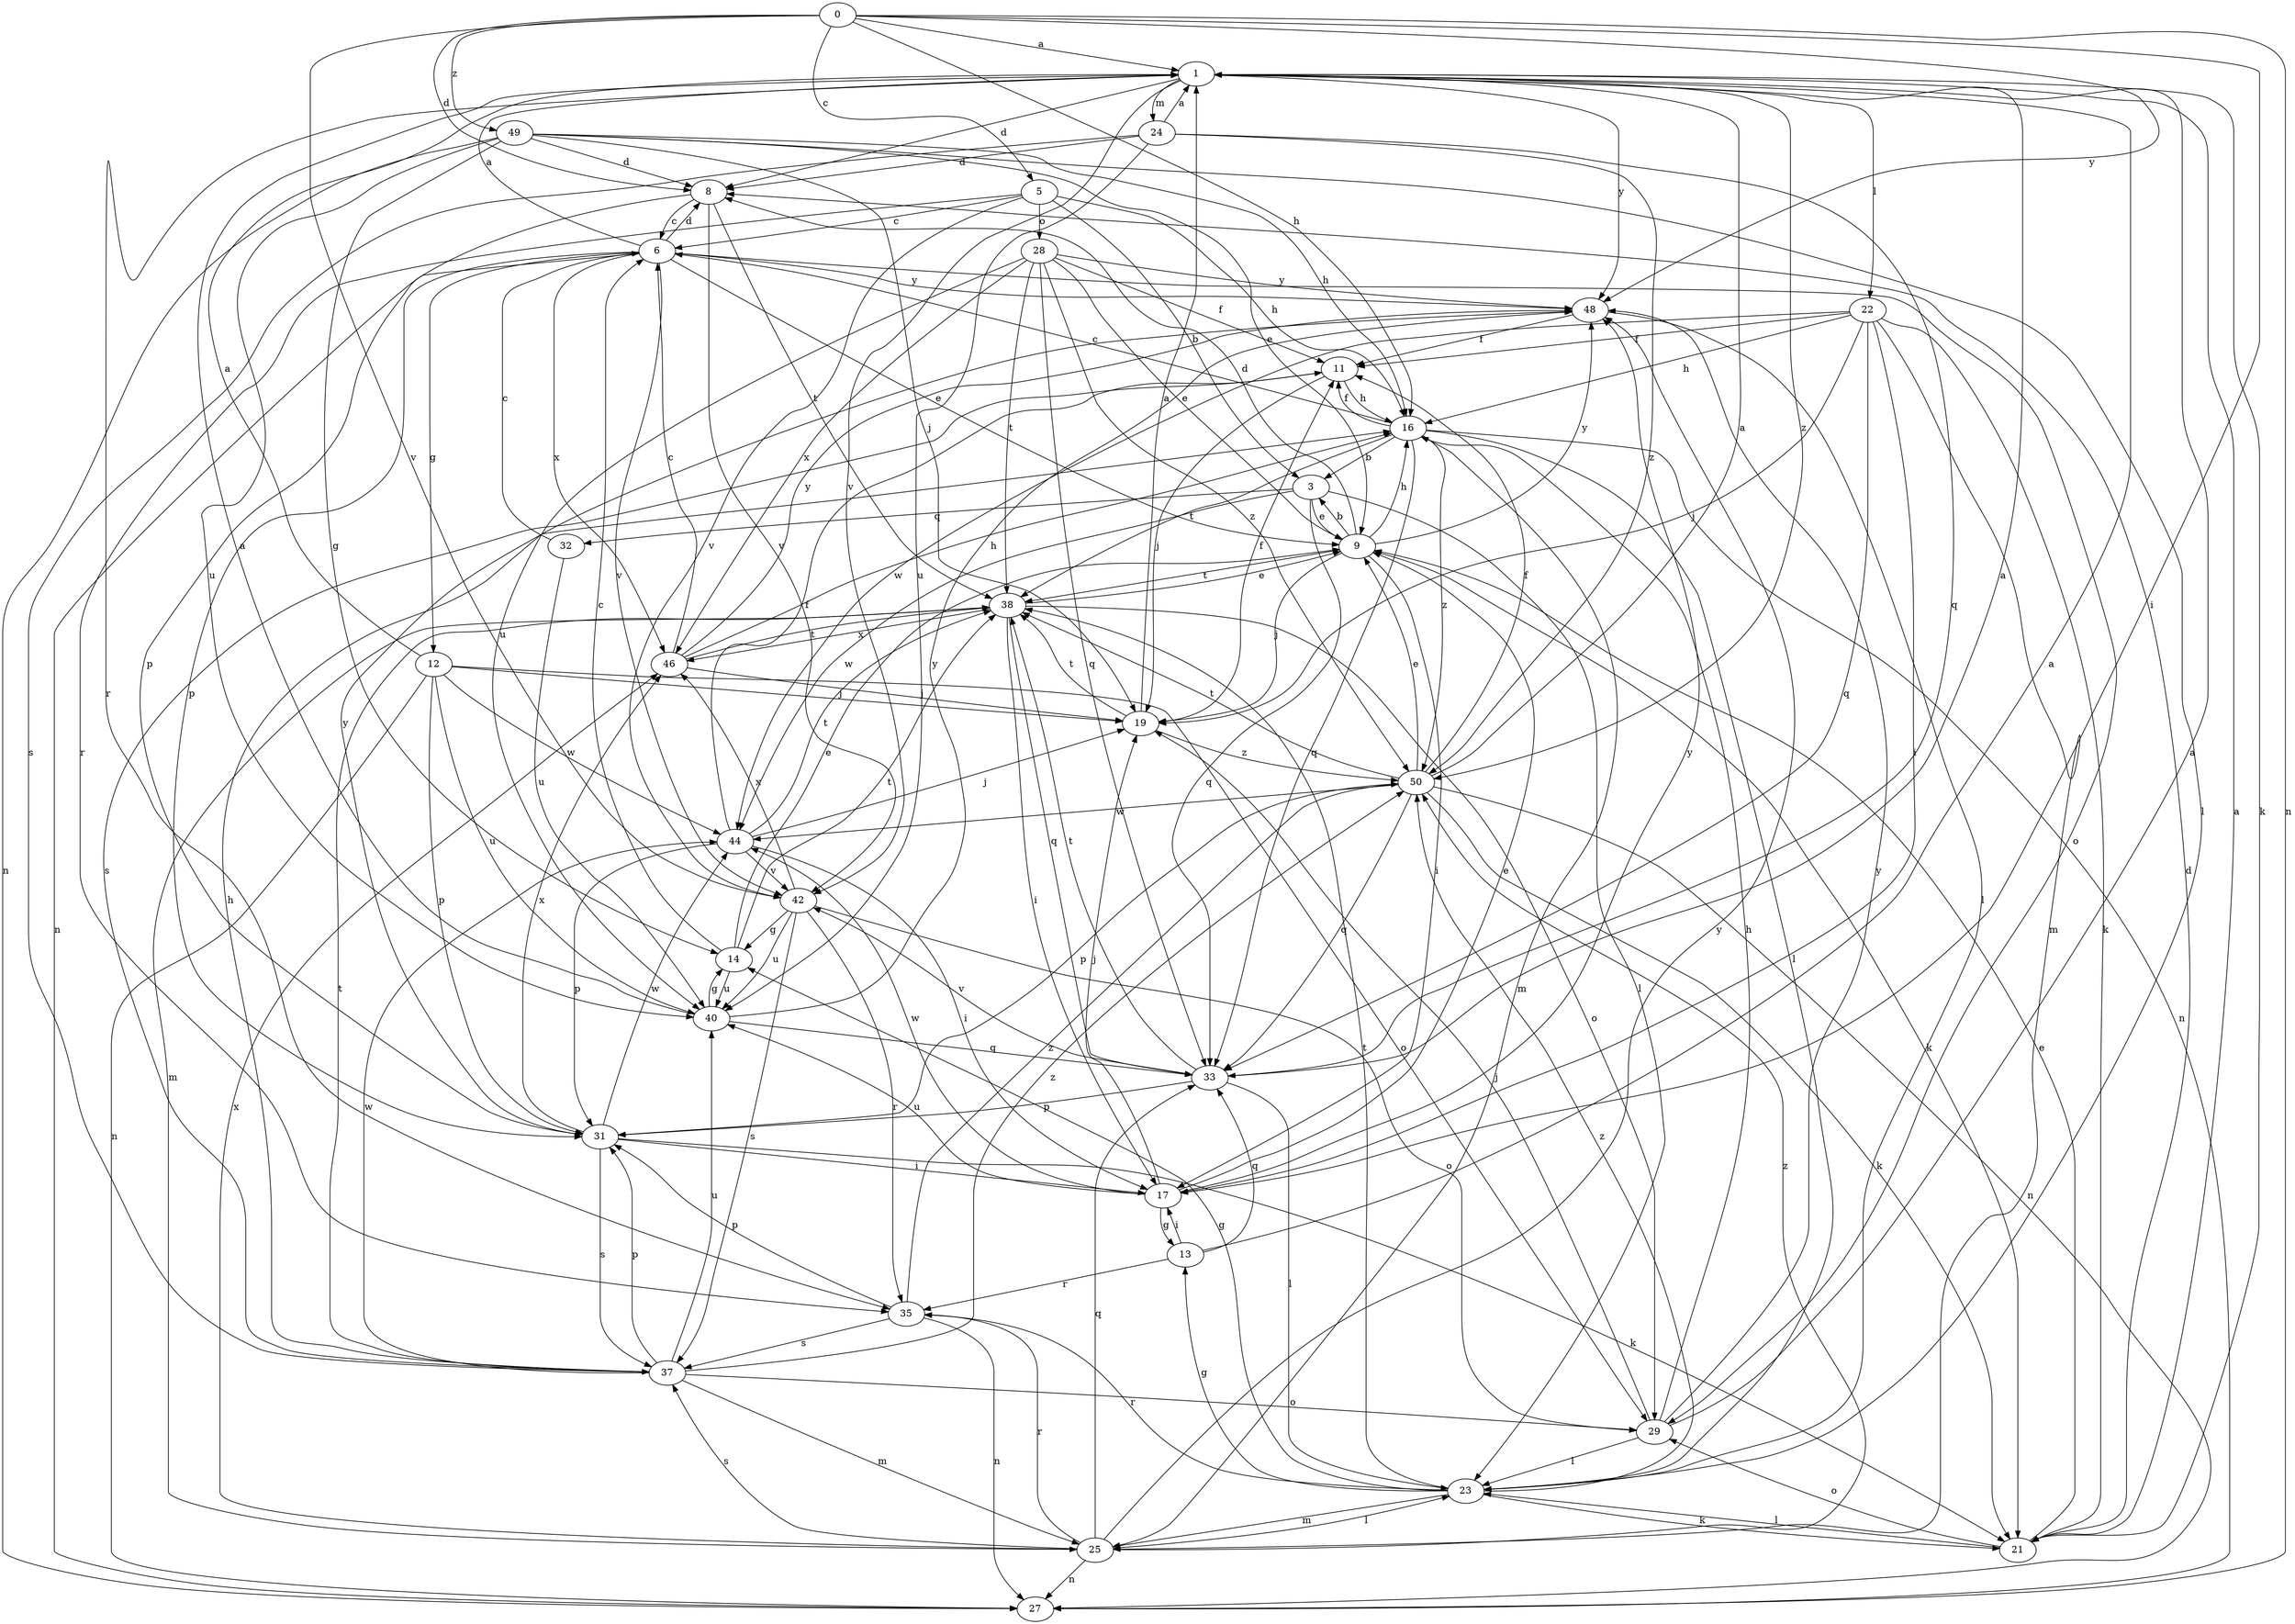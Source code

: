 strict digraph  {
0;
1;
3;
5;
6;
8;
9;
11;
12;
13;
14;
16;
17;
19;
21;
22;
23;
24;
25;
27;
28;
29;
31;
32;
33;
35;
37;
38;
40;
42;
44;
46;
48;
49;
50;
0 -> 1  [label=a];
0 -> 5  [label=c];
0 -> 8  [label=d];
0 -> 16  [label=h];
0 -> 17  [label=i];
0 -> 27  [label=n];
0 -> 42  [label=v];
0 -> 48  [label=y];
0 -> 49  [label=z];
1 -> 8  [label=d];
1 -> 21  [label=k];
1 -> 22  [label=l];
1 -> 24  [label=m];
1 -> 35  [label=r];
1 -> 42  [label=v];
1 -> 48  [label=y];
1 -> 50  [label=z];
3 -> 9  [label=e];
3 -> 23  [label=l];
3 -> 32  [label=q];
3 -> 33  [label=q];
3 -> 44  [label=w];
5 -> 3  [label=b];
5 -> 6  [label=c];
5 -> 16  [label=h];
5 -> 28  [label=o];
5 -> 35  [label=r];
5 -> 42  [label=v];
6 -> 1  [label=a];
6 -> 8  [label=d];
6 -> 9  [label=e];
6 -> 12  [label=g];
6 -> 27  [label=n];
6 -> 29  [label=o];
6 -> 31  [label=p];
6 -> 42  [label=v];
6 -> 46  [label=x];
6 -> 48  [label=y];
8 -> 6  [label=c];
8 -> 31  [label=p];
8 -> 38  [label=t];
8 -> 42  [label=v];
9 -> 3  [label=b];
9 -> 8  [label=d];
9 -> 16  [label=h];
9 -> 17  [label=i];
9 -> 19  [label=j];
9 -> 21  [label=k];
9 -> 38  [label=t];
9 -> 48  [label=y];
11 -> 16  [label=h];
11 -> 19  [label=j];
11 -> 37  [label=s];
12 -> 1  [label=a];
12 -> 19  [label=j];
12 -> 27  [label=n];
12 -> 29  [label=o];
12 -> 31  [label=p];
12 -> 40  [label=u];
12 -> 44  [label=w];
13 -> 1  [label=a];
13 -> 17  [label=i];
13 -> 33  [label=q];
13 -> 35  [label=r];
14 -> 6  [label=c];
14 -> 9  [label=e];
14 -> 38  [label=t];
14 -> 40  [label=u];
16 -> 3  [label=b];
16 -> 6  [label=c];
16 -> 11  [label=f];
16 -> 23  [label=l];
16 -> 25  [label=m];
16 -> 27  [label=n];
16 -> 33  [label=q];
16 -> 38  [label=t];
16 -> 50  [label=z];
17 -> 9  [label=e];
17 -> 13  [label=g];
17 -> 19  [label=j];
17 -> 40  [label=u];
17 -> 44  [label=w];
17 -> 48  [label=y];
19 -> 1  [label=a];
19 -> 11  [label=f];
19 -> 38  [label=t];
19 -> 50  [label=z];
21 -> 1  [label=a];
21 -> 8  [label=d];
21 -> 9  [label=e];
21 -> 23  [label=l];
21 -> 29  [label=o];
22 -> 11  [label=f];
22 -> 16  [label=h];
22 -> 17  [label=i];
22 -> 19  [label=j];
22 -> 21  [label=k];
22 -> 25  [label=m];
22 -> 33  [label=q];
22 -> 44  [label=w];
23 -> 13  [label=g];
23 -> 14  [label=g];
23 -> 21  [label=k];
23 -> 25  [label=m];
23 -> 35  [label=r];
23 -> 38  [label=t];
23 -> 50  [label=z];
24 -> 1  [label=a];
24 -> 8  [label=d];
24 -> 33  [label=q];
24 -> 37  [label=s];
24 -> 40  [label=u];
24 -> 50  [label=z];
25 -> 23  [label=l];
25 -> 27  [label=n];
25 -> 33  [label=q];
25 -> 35  [label=r];
25 -> 37  [label=s];
25 -> 46  [label=x];
25 -> 48  [label=y];
25 -> 50  [label=z];
28 -> 9  [label=e];
28 -> 11  [label=f];
28 -> 33  [label=q];
28 -> 38  [label=t];
28 -> 40  [label=u];
28 -> 46  [label=x];
28 -> 48  [label=y];
28 -> 50  [label=z];
29 -> 1  [label=a];
29 -> 16  [label=h];
29 -> 19  [label=j];
29 -> 23  [label=l];
29 -> 48  [label=y];
31 -> 17  [label=i];
31 -> 21  [label=k];
31 -> 37  [label=s];
31 -> 44  [label=w];
31 -> 46  [label=x];
31 -> 48  [label=y];
32 -> 6  [label=c];
32 -> 40  [label=u];
33 -> 1  [label=a];
33 -> 23  [label=l];
33 -> 31  [label=p];
33 -> 38  [label=t];
33 -> 42  [label=v];
35 -> 27  [label=n];
35 -> 31  [label=p];
35 -> 37  [label=s];
35 -> 50  [label=z];
37 -> 16  [label=h];
37 -> 25  [label=m];
37 -> 29  [label=o];
37 -> 31  [label=p];
37 -> 38  [label=t];
37 -> 40  [label=u];
37 -> 44  [label=w];
37 -> 50  [label=z];
38 -> 9  [label=e];
38 -> 17  [label=i];
38 -> 25  [label=m];
38 -> 29  [label=o];
38 -> 33  [label=q];
38 -> 46  [label=x];
40 -> 1  [label=a];
40 -> 14  [label=g];
40 -> 33  [label=q];
40 -> 48  [label=y];
42 -> 14  [label=g];
42 -> 29  [label=o];
42 -> 35  [label=r];
42 -> 37  [label=s];
42 -> 40  [label=u];
42 -> 46  [label=x];
44 -> 11  [label=f];
44 -> 17  [label=i];
44 -> 19  [label=j];
44 -> 31  [label=p];
44 -> 38  [label=t];
44 -> 42  [label=v];
46 -> 6  [label=c];
46 -> 16  [label=h];
46 -> 19  [label=j];
46 -> 38  [label=t];
46 -> 48  [label=y];
48 -> 11  [label=f];
48 -> 23  [label=l];
49 -> 8  [label=d];
49 -> 9  [label=e];
49 -> 14  [label=g];
49 -> 16  [label=h];
49 -> 19  [label=j];
49 -> 23  [label=l];
49 -> 27  [label=n];
49 -> 40  [label=u];
50 -> 1  [label=a];
50 -> 9  [label=e];
50 -> 11  [label=f];
50 -> 21  [label=k];
50 -> 27  [label=n];
50 -> 31  [label=p];
50 -> 33  [label=q];
50 -> 38  [label=t];
50 -> 44  [label=w];
}
